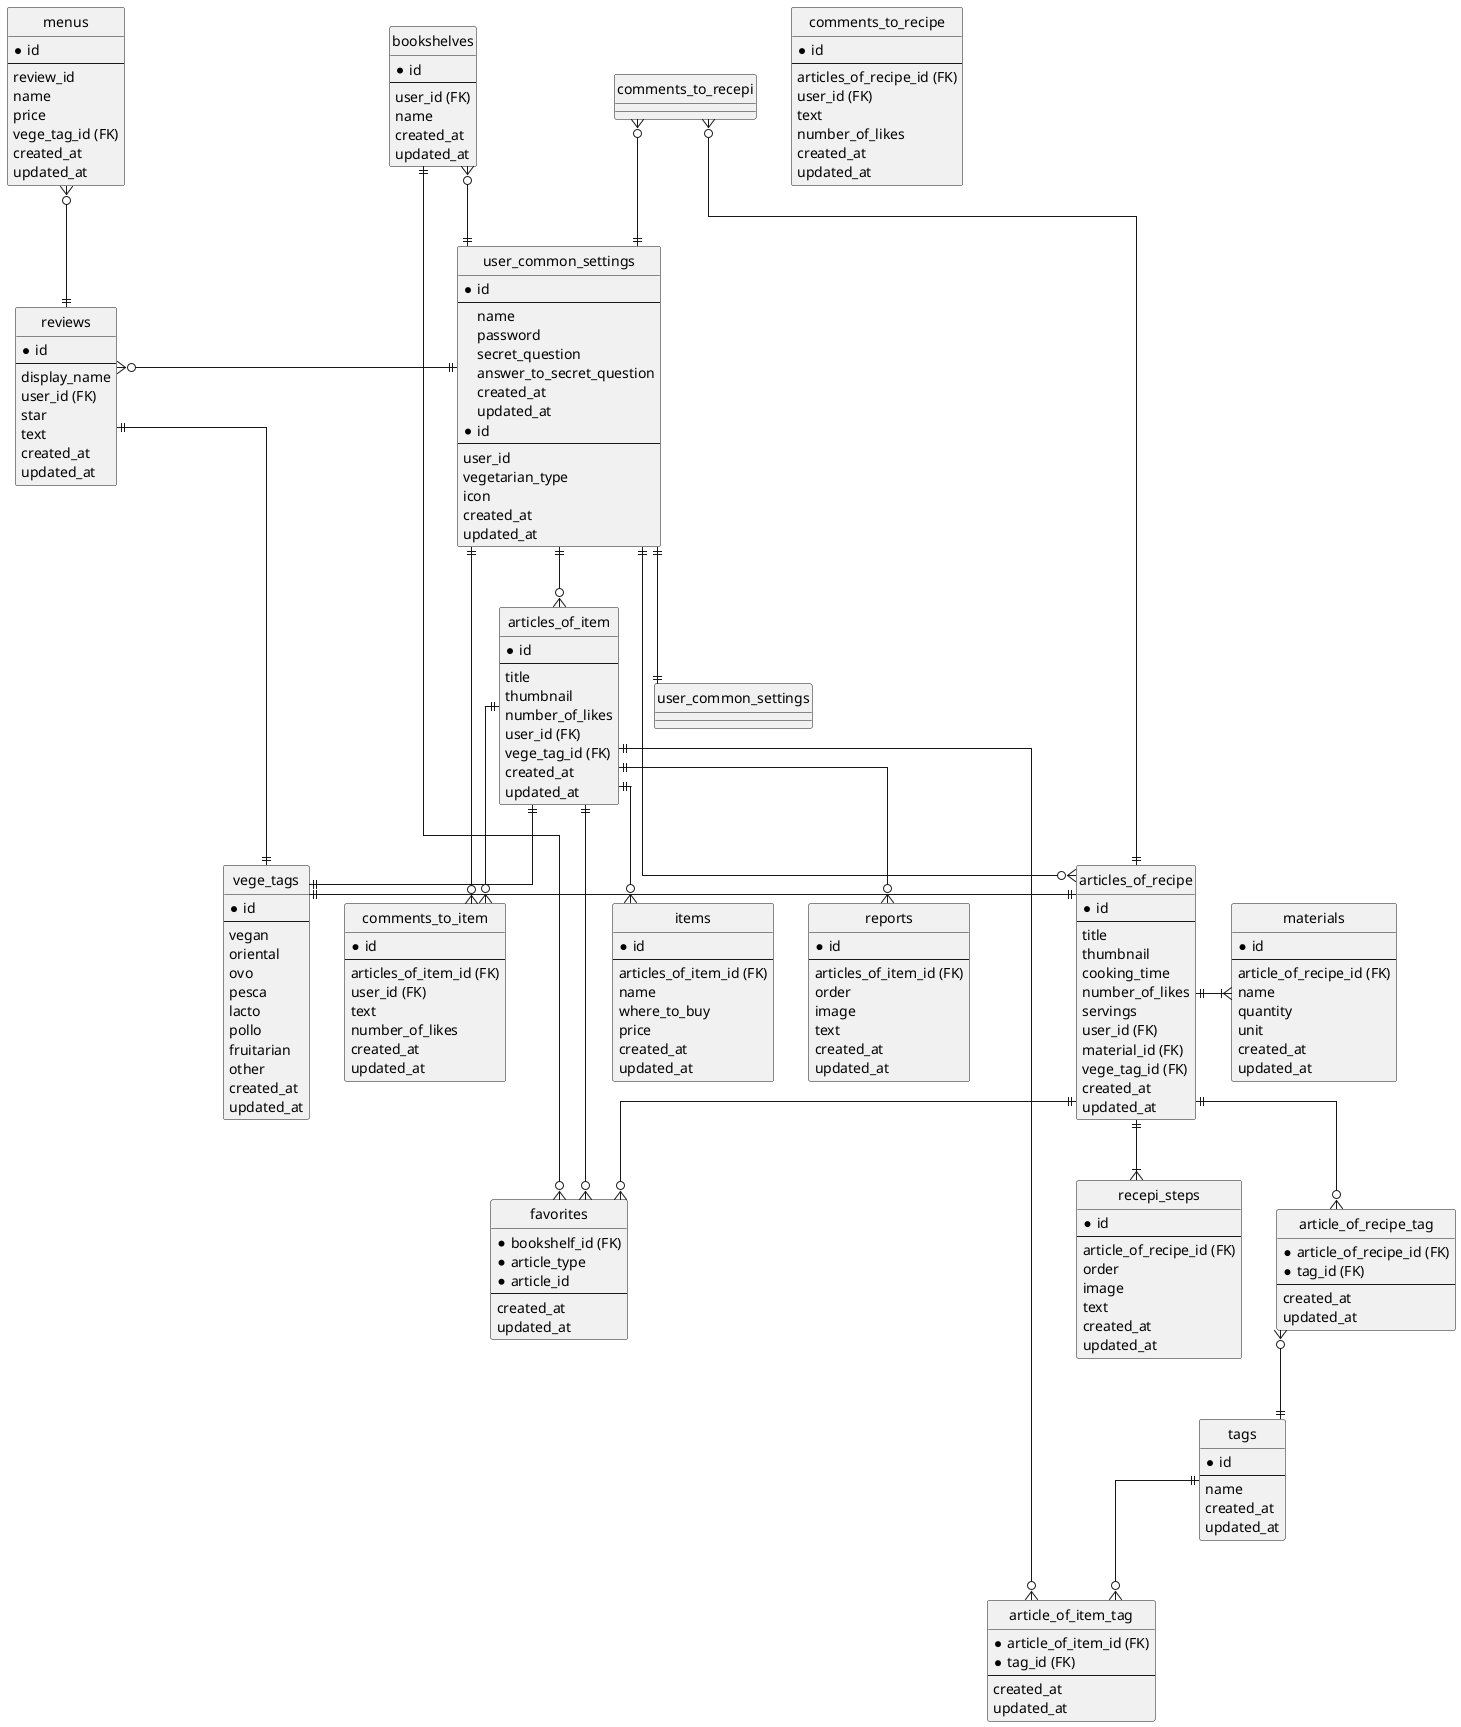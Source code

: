 @startuml VegEvery
' hide the spot
hide circle

' avoid problems with angled crows feet
skinparam linetype ortho


entity "users" as users {
  *id
  --
  name
  password
  secret_question
  answer_to_secret_question
  created_at
  updated_at
}

entity "user_common_settings" as users {
  *id
  --
  user_id
  vegetarian_type
  icon
  created_at
  updated_at
}

entity "articles_of_recipe" as articles_of_recipe {
  *id
  --
  title
  thumbnail
  cooking_time
  number_of_likes
  servings
  user_id (FK)
  material_id (FK)
  vege_tag_id (FK)
  created_at
  updated_at
}

entity "recepi_steps" as recepi_steps {
  *id
  --
  article_of_recipe_id (FK)
  order
  image
  text
  created_at
  updated_at
}

entity "materials" as materials {
  *id
  --
  article_of_recipe_id (FK)
  name
  quantity
  unit
  created_at
  updated_at
}

entity "articles_of_item" as articles_of_item {
  *id
  --
  title
  thumbnail
  number_of_likes
  user_id (FK)
  vege_tag_id (FK)
  created_at
  updated_at
}

entity "items" as items {
  *id
  --
  articles_of_item_id (FK)
  name
  where_to_buy
  price
  created_at
  updated_at
}

entity "reports" as reports {
  *id
  --
  articles_of_item_id (FK)
  order
  image
  text
  created_at
  updated_at
}

entity "comments_to_recipe" as comments_to_recipe {
  *id
  --
  articles_of_recipe_id (FK)
  user_id (FK)
  text
  number_of_likes
  created_at
  updated_at
}

entity "comments_to_item" as comments_to_item {
  *id
  --
  articles_of_item_id (FK)
  user_id (FK)
  text
  number_of_likes
  created_at
  updated_at
}

entity "tags" as tags {
  *id
  --
  name
  created_at
  updated_at
}

entity "article_of_recipe_tag" as article_of_recipe_tag {
  *article_of_recipe_id (FK)
  *tag_id (FK)
  --
  created_at
  updated_at
}

entity "article_of_item_tag" as article_of_item_tag {
  *article_of_item_id (FK)
  *tag_id (FK)
  --
  created_at
  updated_at
}

entity "vege_tags" as vege_tags {
  *id
  --
  vegan
  oriental
  ovo
  pesca
  lacto
  pollo
  fruitarian
  other
  created_at
  updated_at
}

entity "reviews" as reviews {
  *id
  --
  display_name
  user_id (FK)
  star
  text
  created_at
  updated_at
}

entity "menus" as menus {
  *id
  --
  review_id
  name
  price
  vege_tag_id (FK)
  created_at
  updated_at
}

entity "bookshelves" as bookshelves {
  *id
  --
  user_id (FK)
  name
  created_at
  updated_at
}

entity "favorites" as favorites {
  *bookshelf_id (FK)
  *article_type
  *article_id
  --
  created_at
  updated_at
}

users ||--o{ articles_of_recipe
users ||--|| user_common_settings
articles_of_recipe ||--|{ recepi_steps
articles_of_recipe ||-r-|{ materials
articles_of_recipe ||-d-o{ article_of_recipe_tag
tags ||-u-o{ article_of_recipe_tag
articles_of_recipe ||-l-|| vege_tags
articles_of_recipe ||-u-o{ comments_to_recepi
users ||-u-o{ comments_to_recepi
users ||-d-o{articles_of_item
articles_of_item ||--o{ article_of_item_tag
tags ||--o{ article_of_item_tag
articles_of_item ||--|| vege_tags
articles_of_item ||--o{ comments_to_item
articles_of_item ||-d-o{ items
articles_of_item ||-d-o{ reports
users ||-r-o{ comments_to_item
users ||-u-o{bookshelves
bookshelves ||-r-o{favorites
articles_of_recipe ||--o{favorites
articles_of_item ||--o{favorites
users ||-l-o{reviews
vege_tags ||--|| reviews
menus }o--|| reviews
@enduml
